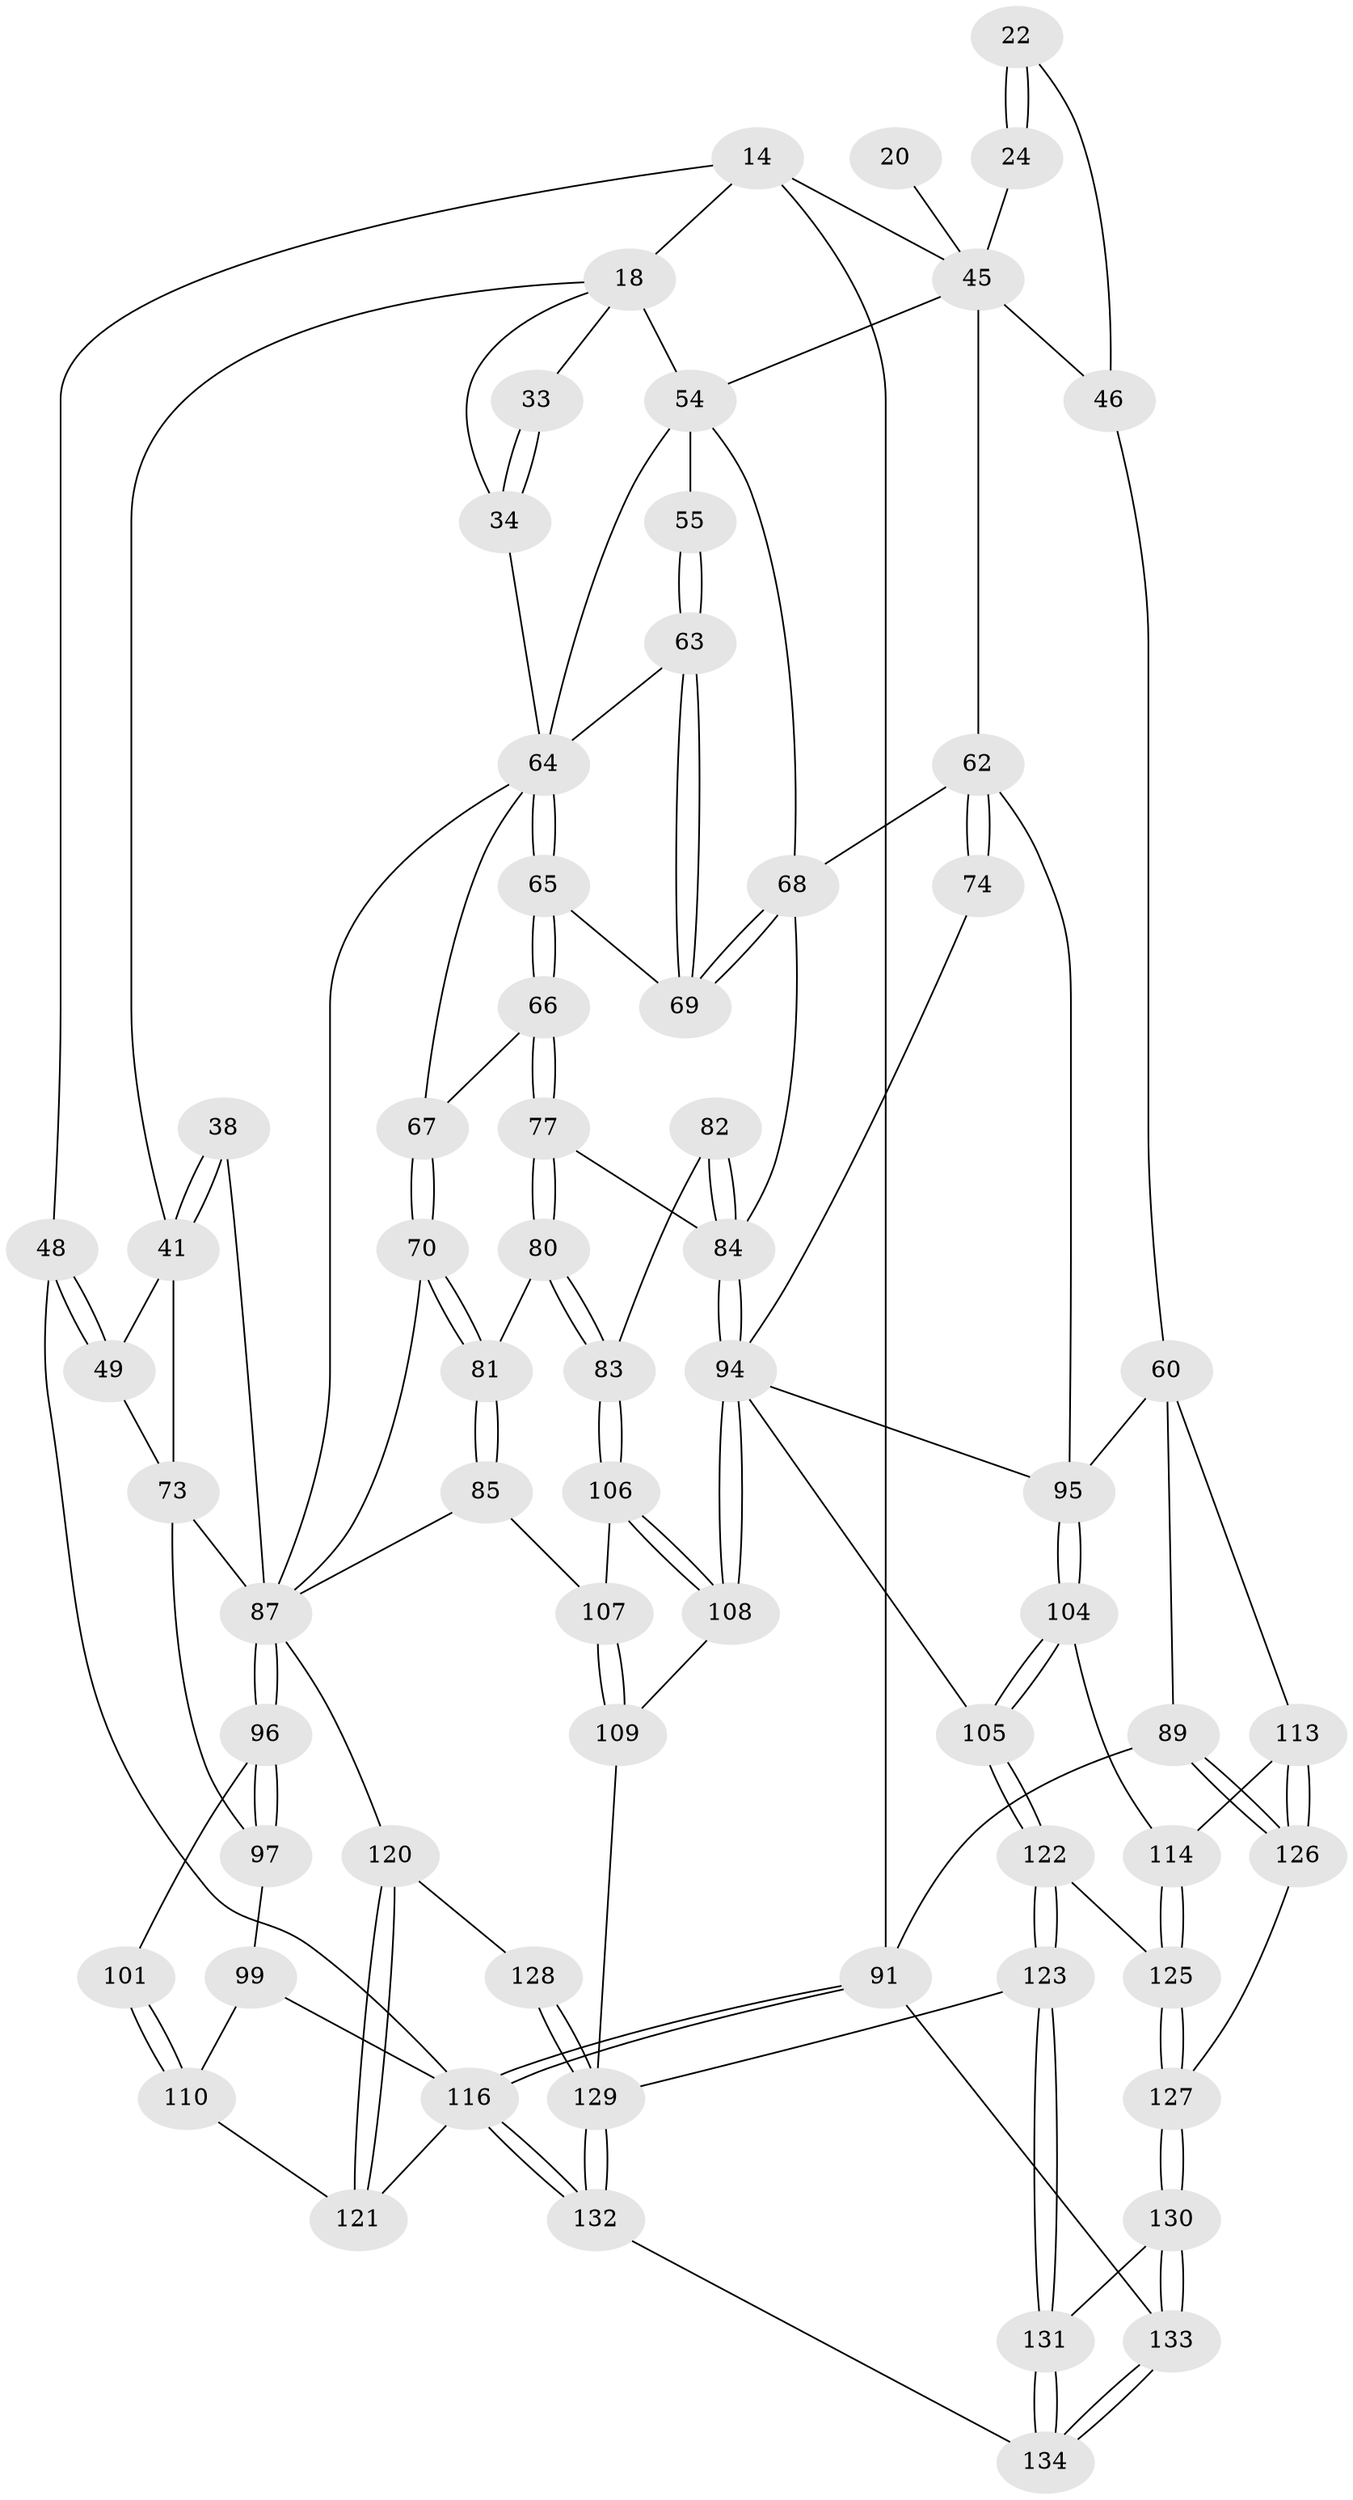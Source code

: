 // original degree distribution, {3: 0.022388059701492536, 4: 0.23880597014925373, 5: 0.5, 6: 0.23880597014925373}
// Generated by graph-tools (version 1.1) at 2025/06/03/04/25 22:06:23]
// undirected, 67 vertices, 152 edges
graph export_dot {
graph [start="1"]
  node [color=gray90,style=filled];
  14 [pos="+0+0",super="+4"];
  18 [pos="+0.2928851970242799+0.03397945237964186",super="+15+17+16"];
  20 [pos="+0.9440633114439876+0.11091489705157301"];
  22 [pos="+1+0.10471899523133196"];
  24 [pos="+0.9776017668182072+0.168065179018355",super="+21"];
  33 [pos="+0.5631432817551933+0.21003907090938123",super="+32"];
  34 [pos="+0.45324297141758285+0.25485871150669476",super="+31"];
  38 [pos="+0.2709037308870421+0.23608838680535227"];
  41 [pos="+0.16259642444390093+0.2506229187809819",super="+29+28"];
  45 [pos="+0.7988783972677358+0.22993465963876117",super="+7+44+19"];
  46 [pos="+1+0.4477138992360771",super="+23"];
  48 [pos="+0+0.4746210337416609",super="+39+26"];
  49 [pos="+0+0.4572175665287684",super="+43+40"];
  54 [pos="+0.6880560078111173+0.39414239465200956",super="+51"];
  55 [pos="+0.6548706725755652+0.38048421091385826"];
  60 [pos="+1+0.5257478792695661",super="+59"];
  62 [pos="+1+0.5126194662665537",super="+57"];
  63 [pos="+0.6301566909951284+0.3965510865751544"];
  64 [pos="+0.5781392795912282+0.35909649855000814",super="+53"];
  65 [pos="+0.5963389526098167+0.44597871815877954"];
  66 [pos="+0.5910200470246254+0.45340625550822905"];
  67 [pos="+0.5499989526679253+0.44389096343847523"];
  68 [pos="+0.7174081419704239+0.4714357719614452",super="+58"];
  69 [pos="+0.62183064938709+0.41628453771234947"];
  70 [pos="+0.49855788007539703+0.5197418647222796"];
  73 [pos="+0.13238125668188933+0.4773783063296733",super="+50+47+42"];
  74 [pos="+0.8814629234443472+0.49128842113556276"];
  77 [pos="+0.6136923163532818+0.4900136385718831"];
  80 [pos="+0.560721682910972+0.5762885297790789"];
  81 [pos="+0.5074232953315225+0.5444633084337174"];
  82 [pos="+0.6559215448706429+0.530656059437611"];
  83 [pos="+0.5725434032548419+0.6011630981200945"];
  84 [pos="+0.6546748651907283+0.636511737246242",super="+79+76"];
  85 [pos="+0.38493905183943866+0.6375872972143772"];
  87 [pos="+0.33840377447858333+0.6409461113264874",super="+72+71+86+37"];
  89 [pos="+1+1"];
  91 [pos="+0+1",super="+88"];
  94 [pos="+0.6410346547929126+0.675500357420034",super="+93+92+78"];
  95 [pos="+0.8053378495662004+0.6004342656331333",super="+61"];
  96 [pos="+0.28497049016050663+0.6527282222624763"];
  97 [pos="+0.15108380208052666+0.5269112477549324"];
  99 [pos="+0.08834498598455785+0.6475058384878674",super="+98"];
  101 [pos="+0.24823827190046568+0.6725617185951972"];
  104 [pos="+0.7924701902558295+0.6588881903274049"];
  105 [pos="+0.6812370486806948+0.7132866678062916"];
  106 [pos="+0.575724342055972+0.6094126811604788"];
  107 [pos="+0.4809061113648589+0.6388720963062939"];
  108 [pos="+0.6222001433772535+0.6690894153879777"];
  109 [pos="+0.5371167350553796+0.7125200366895296"];
  110 [pos="+0.19529617958730983+0.720636090543039",super="+103+102"];
  113 [pos="+0.9142130451549032+0.7058461438434546"];
  114 [pos="+0.912971936038415+0.7060969285170716"];
  116 [pos="+0+1",super="+115+112+90"];
  120 [pos="+0.23165300228373004+0.84363509584882",super="+119"];
  121 [pos="+0.15708398647637797+0.8318240761666312",super="+111"];
  122 [pos="+0.6944035837192568+0.7769475839180552"];
  123 [pos="+0.6358123774798561+0.8759454612606059"];
  125 [pos="+0.7950982814006319+0.8059202301412679"];
  126 [pos="+0.9548569218871118+0.8383601175308212"];
  127 [pos="+0.8404100391131141+0.871438890557673"];
  128 [pos="+0.29934979669481193+0.8639533135835491",super="+118"];
  129 [pos="+0.38173443875013385+1",super="+124+117"];
  130 [pos="+0.833786384050403+0.9274664522481793"];
  131 [pos="+0.6464754003289477+0.9267671365592556"];
  132 [pos="+0.37851582961181834+1"];
  133 [pos="+1+1"];
  134 [pos="+0.6164949282008726+1"];
  14 -- 91 [weight=2];
  14 -- 48;
  14 -- 18 [weight=2];
  14 -- 45;
  18 -- 41;
  18 -- 33;
  18 -- 34;
  18 -- 54;
  20 -- 45 [weight=3];
  22 -- 24 [weight=2];
  22 -- 24;
  22 -- 46;
  24 -- 45 [weight=2];
  33 -- 34 [weight=2];
  33 -- 34;
  34 -- 64;
  38 -- 41 [weight=2];
  38 -- 41;
  38 -- 87;
  41 -- 49;
  41 -- 73;
  45 -- 54;
  45 -- 46 [weight=2];
  45 -- 62;
  46 -- 60;
  48 -- 49 [weight=3];
  48 -- 49;
  48 -- 116;
  49 -- 73 [weight=2];
  54 -- 55 [weight=2];
  54 -- 64;
  54 -- 68;
  55 -- 63;
  55 -- 63;
  60 -- 113;
  60 -- 95;
  60 -- 89;
  62 -- 74 [weight=2];
  62 -- 74;
  62 -- 95;
  62 -- 68;
  63 -- 64;
  63 -- 69;
  63 -- 69;
  64 -- 65;
  64 -- 65;
  64 -- 67;
  64 -- 87;
  65 -- 66;
  65 -- 66;
  65 -- 69;
  66 -- 67;
  66 -- 77;
  66 -- 77;
  67 -- 70;
  67 -- 70;
  68 -- 69;
  68 -- 69;
  68 -- 84;
  70 -- 81;
  70 -- 81;
  70 -- 87;
  73 -- 97;
  73 -- 87 [weight=2];
  74 -- 94;
  77 -- 80;
  77 -- 80;
  77 -- 84;
  80 -- 81;
  80 -- 83;
  80 -- 83;
  81 -- 85;
  81 -- 85;
  82 -- 83;
  82 -- 84 [weight=2];
  82 -- 84;
  83 -- 106;
  83 -- 106;
  84 -- 94 [weight=2];
  84 -- 94;
  85 -- 107;
  85 -- 87;
  87 -- 96;
  87 -- 96;
  87 -- 120;
  89 -- 126;
  89 -- 126;
  89 -- 91;
  91 -- 116 [weight=2];
  91 -- 116;
  91 -- 133;
  94 -- 108;
  94 -- 108;
  94 -- 105;
  94 -- 95;
  95 -- 104;
  95 -- 104;
  96 -- 97;
  96 -- 97;
  96 -- 101;
  97 -- 99;
  99 -- 110 [weight=2];
  99 -- 116;
  101 -- 110 [weight=2];
  101 -- 110;
  104 -- 105;
  104 -- 105;
  104 -- 114;
  105 -- 122;
  105 -- 122;
  106 -- 107;
  106 -- 108;
  106 -- 108;
  107 -- 109;
  107 -- 109;
  108 -- 109;
  109 -- 129;
  110 -- 121;
  113 -- 114;
  113 -- 126;
  113 -- 126;
  114 -- 125;
  114 -- 125;
  116 -- 132;
  116 -- 132;
  116 -- 121 [weight=2];
  120 -- 121;
  120 -- 121;
  120 -- 128 [weight=2];
  122 -- 123;
  122 -- 123;
  122 -- 125;
  123 -- 131;
  123 -- 131;
  123 -- 129;
  125 -- 127;
  125 -- 127;
  126 -- 127;
  127 -- 130;
  127 -- 130;
  128 -- 129 [weight=2];
  128 -- 129;
  129 -- 132;
  129 -- 132;
  130 -- 131;
  130 -- 133;
  130 -- 133;
  131 -- 134;
  131 -- 134;
  132 -- 134;
  133 -- 134;
  133 -- 134;
}
